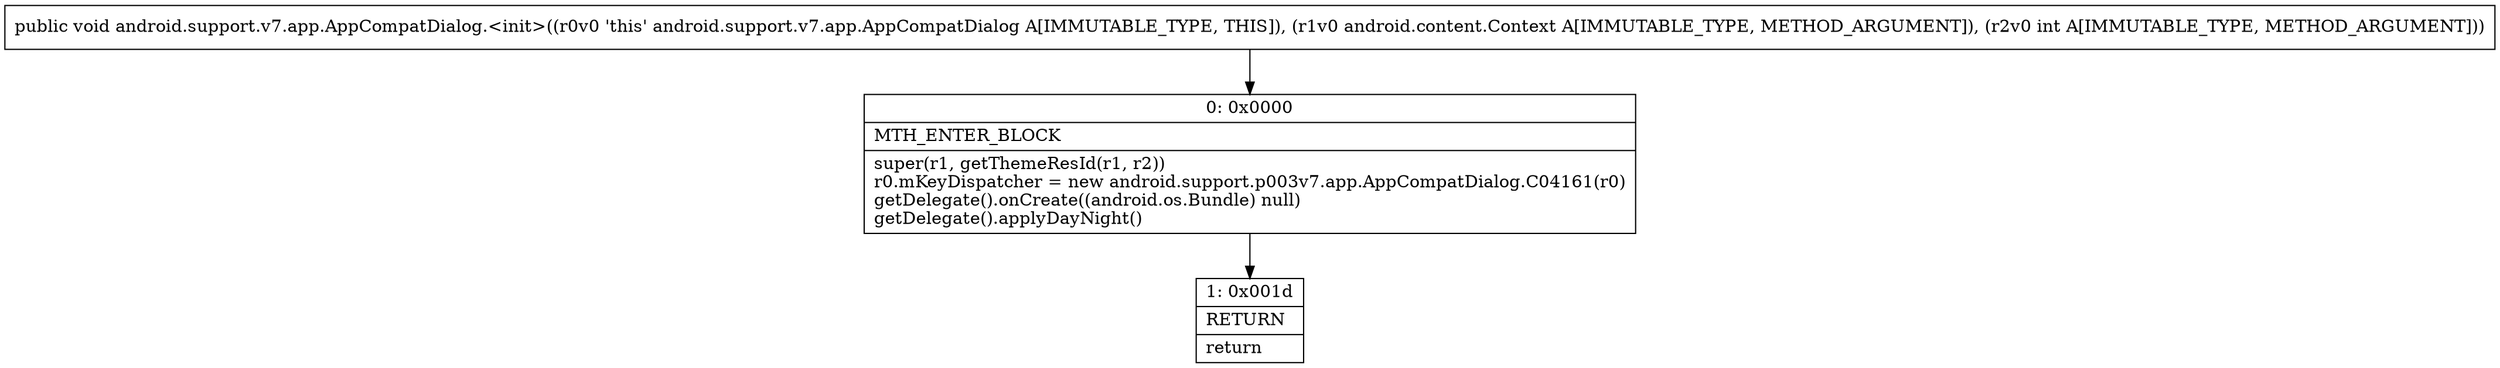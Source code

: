 digraph "CFG forandroid.support.v7.app.AppCompatDialog.\<init\>(Landroid\/content\/Context;I)V" {
Node_0 [shape=record,label="{0\:\ 0x0000|MTH_ENTER_BLOCK\l|super(r1, getThemeResId(r1, r2))\lr0.mKeyDispatcher = new android.support.p003v7.app.AppCompatDialog.C04161(r0)\lgetDelegate().onCreate((android.os.Bundle) null)\lgetDelegate().applyDayNight()\l}"];
Node_1 [shape=record,label="{1\:\ 0x001d|RETURN\l|return\l}"];
MethodNode[shape=record,label="{public void android.support.v7.app.AppCompatDialog.\<init\>((r0v0 'this' android.support.v7.app.AppCompatDialog A[IMMUTABLE_TYPE, THIS]), (r1v0 android.content.Context A[IMMUTABLE_TYPE, METHOD_ARGUMENT]), (r2v0 int A[IMMUTABLE_TYPE, METHOD_ARGUMENT])) }"];
MethodNode -> Node_0;
Node_0 -> Node_1;
}

